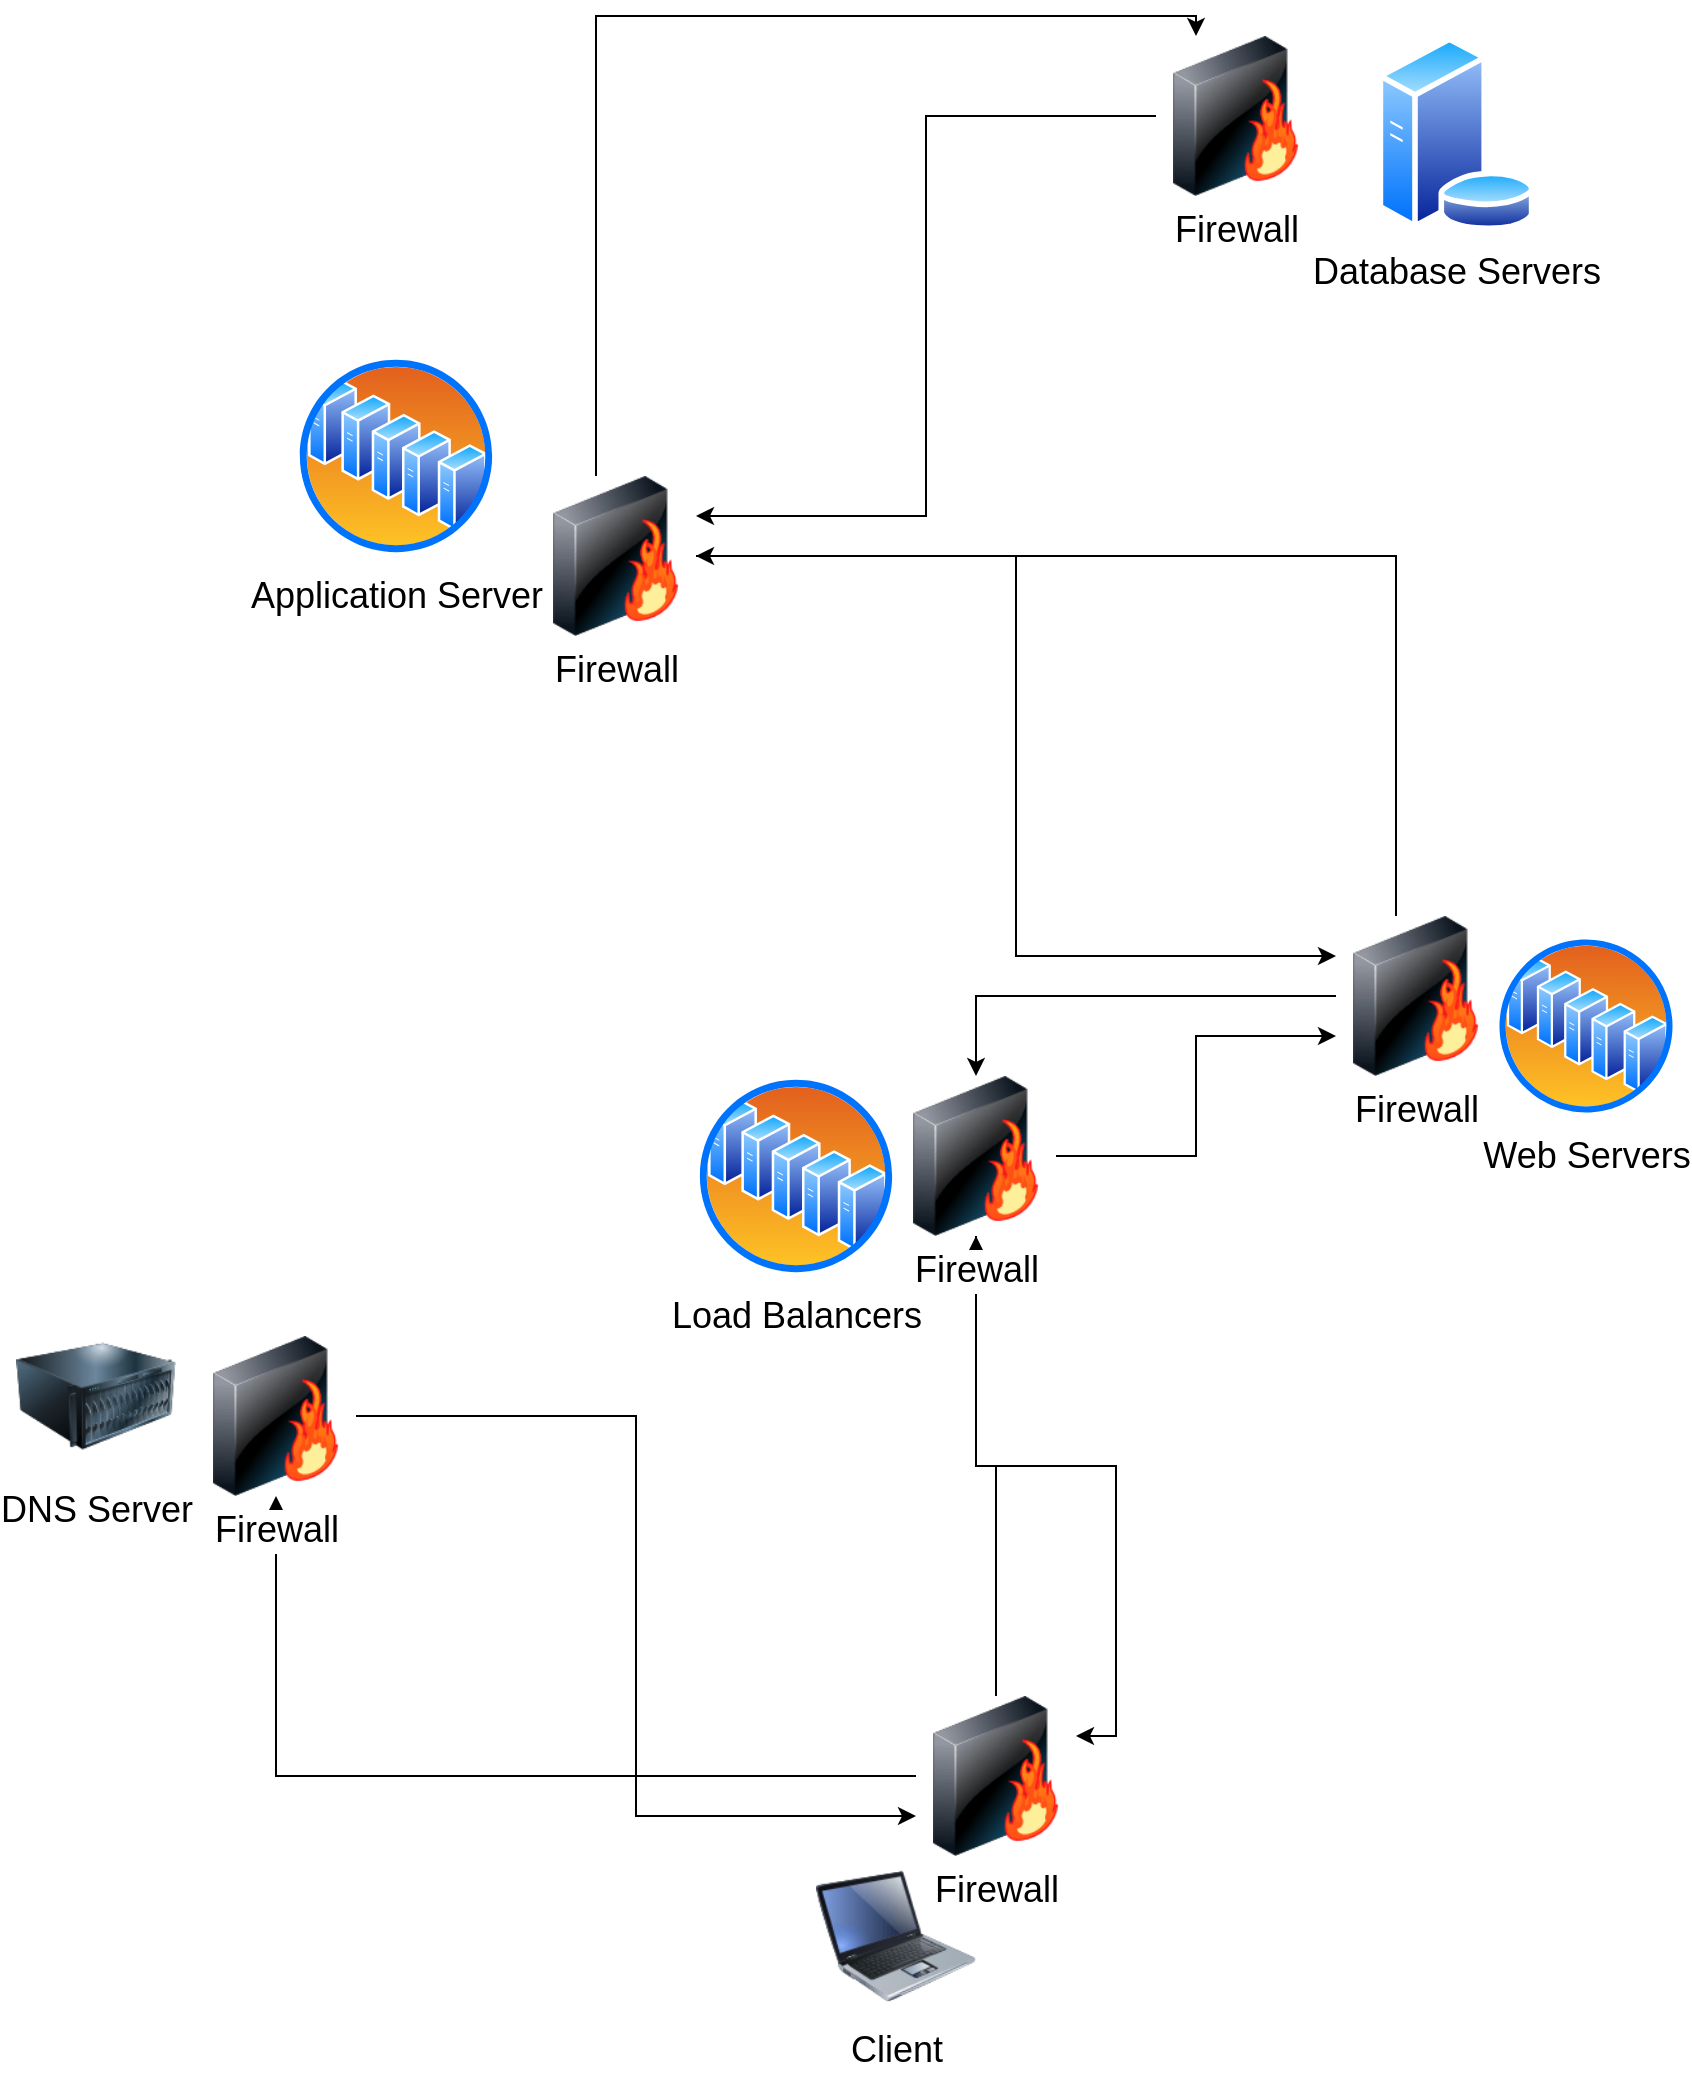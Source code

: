 <mxfile version="20.4.0" type="github">
  <diagram id="JX267tmkFyanEfetOF3x" name="Page-1">
    <mxGraphModel dx="936" dy="582" grid="1" gridSize="10" guides="1" tooltips="1" connect="1" arrows="1" fold="1" page="1" pageScale="1" pageWidth="850" pageHeight="1100" math="0" shadow="0">
      <root>
        <mxCell id="0" />
        <mxCell id="1" parent="0" />
        <mxCell id="fUVvN42I4j-7IPn_Yf2B-1" value="&lt;font style=&quot;font-size: 18px;&quot;&gt;Client&lt;/font&gt;" style="image;html=1;image=img/lib/clip_art/computers/Laptop_128x128.png" parent="1" vertex="1">
          <mxGeometry x="410" y="940" width="80" height="80" as="geometry" />
        </mxCell>
        <mxCell id="fUVvN42I4j-7IPn_Yf2B-2" value="&lt;font style=&quot;font-size: 18px;&quot;&gt;DNS Server&lt;/font&gt;" style="image;html=1;image=img/lib/clip_art/computers/Server_128x128.png" parent="1" vertex="1">
          <mxGeometry x="10" y="670" width="80" height="80" as="geometry" />
        </mxCell>
        <mxCell id="OCpMYhBF6vP6gSi63RK3-75" style="edgeStyle=orthogonalEdgeStyle;rounded=0;orthogonalLoop=1;jettySize=auto;html=1;entryX=0.5;entryY=1;entryDx=0;entryDy=0;fontSize=18;" edge="1" parent="1" source="fUVvN42I4j-7IPn_Yf2B-3" target="fUVvN42I4j-7IPn_Yf2B-4">
          <mxGeometry relative="1" as="geometry" />
        </mxCell>
        <mxCell id="OCpMYhBF6vP6gSi63RK3-76" style="edgeStyle=orthogonalEdgeStyle;rounded=0;orthogonalLoop=1;jettySize=auto;html=1;fontSize=18;" edge="1" parent="1" source="fUVvN42I4j-7IPn_Yf2B-3" target="fUVvN42I4j-7IPn_Yf2B-10">
          <mxGeometry relative="1" as="geometry" />
        </mxCell>
        <mxCell id="fUVvN42I4j-7IPn_Yf2B-3" value="&lt;font style=&quot;font-size: 18px;&quot;&gt;Firewall&lt;/font&gt;" style="image;html=1;image=img/lib/clip_art/networking/Firewall-page1_128x128.png" parent="1" vertex="1">
          <mxGeometry x="460" y="860" width="80" height="80" as="geometry" />
        </mxCell>
        <mxCell id="OCpMYhBF6vP6gSi63RK3-74" style="edgeStyle=orthogonalEdgeStyle;rounded=0;orthogonalLoop=1;jettySize=auto;html=1;entryX=0;entryY=0.75;entryDx=0;entryDy=0;fontSize=18;" edge="1" parent="1" source="fUVvN42I4j-7IPn_Yf2B-4" target="fUVvN42I4j-7IPn_Yf2B-3">
          <mxGeometry relative="1" as="geometry" />
        </mxCell>
        <mxCell id="fUVvN42I4j-7IPn_Yf2B-4" value="&lt;font style=&quot;font-size: 18px;&quot;&gt;Firewall&lt;/font&gt;" style="image;html=1;image=img/lib/clip_art/networking/Firewall-page1_128x128.png" parent="1" vertex="1">
          <mxGeometry x="100" y="680" width="80" height="80" as="geometry" />
        </mxCell>
        <mxCell id="fUVvN42I4j-7IPn_Yf2B-12" value="&lt;font style=&quot;font-size: 18px;&quot;&gt;Web Servers&lt;/font&gt;" style="aspect=fixed;perimeter=ellipsePerimeter;html=1;align=center;shadow=0;dashed=0;spacingTop=3;image;image=img/lib/active_directory/server_farm.svg;" parent="1" vertex="1">
          <mxGeometry x="750" y="480" width="90" height="90" as="geometry" />
        </mxCell>
        <mxCell id="fUVvN42I4j-7IPn_Yf2B-13" value="&lt;font style=&quot;font-size: 18px;&quot;&gt;Load Balancers&lt;/font&gt;" style="aspect=fixed;perimeter=ellipsePerimeter;html=1;align=center;shadow=0;dashed=0;spacingTop=3;image;image=img/lib/active_directory/server_farm.svg;" parent="1" vertex="1">
          <mxGeometry x="350" y="550" width="100" height="100" as="geometry" />
        </mxCell>
        <mxCell id="fUVvN42I4j-7IPn_Yf2B-14" value="&lt;font style=&quot;font-size: 18px;&quot;&gt;Database Servers&lt;/font&gt;" style="aspect=fixed;perimeter=ellipsePerimeter;html=1;align=center;shadow=0;dashed=0;spacingTop=3;image;image=img/lib/active_directory/database_server.svg;" parent="1" vertex="1">
          <mxGeometry x="690" y="30" width="80" height="97.56" as="geometry" />
        </mxCell>
        <mxCell id="OCpMYhBF6vP6gSi63RK3-5" value="&lt;font style=&quot;font-size: 18px;&quot;&gt;Application Server&lt;/font&gt;" style="aspect=fixed;perimeter=ellipsePerimeter;html=1;align=center;shadow=0;dashed=0;spacingTop=3;image;image=img/lib/active_directory/server_farm.svg;" vertex="1" parent="1">
          <mxGeometry x="150" y="190" width="100" height="100" as="geometry" />
        </mxCell>
        <mxCell id="OCpMYhBF6vP6gSi63RK3-82" style="edgeStyle=orthogonalEdgeStyle;rounded=0;orthogonalLoop=1;jettySize=auto;html=1;entryX=0.5;entryY=0;entryDx=0;entryDy=0;fontSize=18;" edge="1" parent="1" source="OCpMYhBF6vP6gSi63RK3-7" target="fUVvN42I4j-7IPn_Yf2B-10">
          <mxGeometry relative="1" as="geometry" />
        </mxCell>
        <mxCell id="OCpMYhBF6vP6gSi63RK3-84" style="edgeStyle=orthogonalEdgeStyle;rounded=0;orthogonalLoop=1;jettySize=auto;html=1;entryX=1;entryY=0.5;entryDx=0;entryDy=0;fontSize=18;" edge="1" parent="1" source="OCpMYhBF6vP6gSi63RK3-7" target="OCpMYhBF6vP6gSi63RK3-8">
          <mxGeometry relative="1" as="geometry">
            <Array as="points">
              <mxPoint x="700" y="290" />
            </Array>
          </mxGeometry>
        </mxCell>
        <mxCell id="OCpMYhBF6vP6gSi63RK3-7" value="&lt;font style=&quot;font-size: 18px;&quot;&gt;Firewall&lt;/font&gt;" style="image;html=1;image=img/lib/clip_art/networking/Firewall-page1_128x128.png" vertex="1" parent="1">
          <mxGeometry x="670" y="470" width="80" height="80" as="geometry" />
        </mxCell>
        <mxCell id="OCpMYhBF6vP6gSi63RK3-85" style="edgeStyle=orthogonalEdgeStyle;rounded=0;orthogonalLoop=1;jettySize=auto;html=1;entryX=0;entryY=0.25;entryDx=0;entryDy=0;fontSize=18;" edge="1" parent="1" source="OCpMYhBF6vP6gSi63RK3-8" target="OCpMYhBF6vP6gSi63RK3-7">
          <mxGeometry relative="1" as="geometry" />
        </mxCell>
        <mxCell id="OCpMYhBF6vP6gSi63RK3-90" style="edgeStyle=orthogonalEdgeStyle;rounded=0;orthogonalLoop=1;jettySize=auto;html=1;entryX=0.25;entryY=0;entryDx=0;entryDy=0;fontSize=18;" edge="1" parent="1" source="OCpMYhBF6vP6gSi63RK3-8" target="OCpMYhBF6vP6gSi63RK3-9">
          <mxGeometry relative="1" as="geometry">
            <Array as="points">
              <mxPoint x="300" y="20" />
              <mxPoint x="600" y="20" />
            </Array>
          </mxGeometry>
        </mxCell>
        <mxCell id="OCpMYhBF6vP6gSi63RK3-8" value="&lt;font style=&quot;font-size: 18px;&quot;&gt;Firewall&lt;/font&gt;" style="image;html=1;image=img/lib/clip_art/networking/Firewall-page1_128x128.png" vertex="1" parent="1">
          <mxGeometry x="270" y="250" width="80" height="80" as="geometry" />
        </mxCell>
        <mxCell id="OCpMYhBF6vP6gSi63RK3-89" style="edgeStyle=orthogonalEdgeStyle;rounded=0;orthogonalLoop=1;jettySize=auto;html=1;entryX=1;entryY=0.25;entryDx=0;entryDy=0;fontSize=18;" edge="1" parent="1" source="OCpMYhBF6vP6gSi63RK3-9" target="OCpMYhBF6vP6gSi63RK3-8">
          <mxGeometry relative="1" as="geometry" />
        </mxCell>
        <mxCell id="OCpMYhBF6vP6gSi63RK3-9" value="&lt;font style=&quot;font-size: 18px;&quot;&gt;Firewall&lt;/font&gt;" style="image;html=1;image=img/lib/clip_art/networking/Firewall-page1_128x128.png" vertex="1" parent="1">
          <mxGeometry x="580" y="30" width="80" height="80" as="geometry" />
        </mxCell>
        <mxCell id="OCpMYhBF6vP6gSi63RK3-80" style="edgeStyle=orthogonalEdgeStyle;rounded=0;orthogonalLoop=1;jettySize=auto;html=1;entryX=0;entryY=0.75;entryDx=0;entryDy=0;fontSize=18;" edge="1" parent="1" source="fUVvN42I4j-7IPn_Yf2B-10" target="OCpMYhBF6vP6gSi63RK3-7">
          <mxGeometry relative="1" as="geometry" />
        </mxCell>
        <mxCell id="OCpMYhBF6vP6gSi63RK3-83" style="edgeStyle=orthogonalEdgeStyle;rounded=0;orthogonalLoop=1;jettySize=auto;html=1;entryX=1;entryY=0.25;entryDx=0;entryDy=0;fontSize=18;" edge="1" parent="1" source="fUVvN42I4j-7IPn_Yf2B-10" target="fUVvN42I4j-7IPn_Yf2B-3">
          <mxGeometry relative="1" as="geometry" />
        </mxCell>
        <mxCell id="fUVvN42I4j-7IPn_Yf2B-10" value="&lt;font style=&quot;font-size: 18px;&quot;&gt;Firewall&lt;/font&gt;" style="image;html=1;image=img/lib/clip_art/networking/Firewall-page1_128x128.png" parent="1" vertex="1">
          <mxGeometry x="450" y="550" width="80" height="80" as="geometry" />
        </mxCell>
      </root>
    </mxGraphModel>
  </diagram>
</mxfile>
